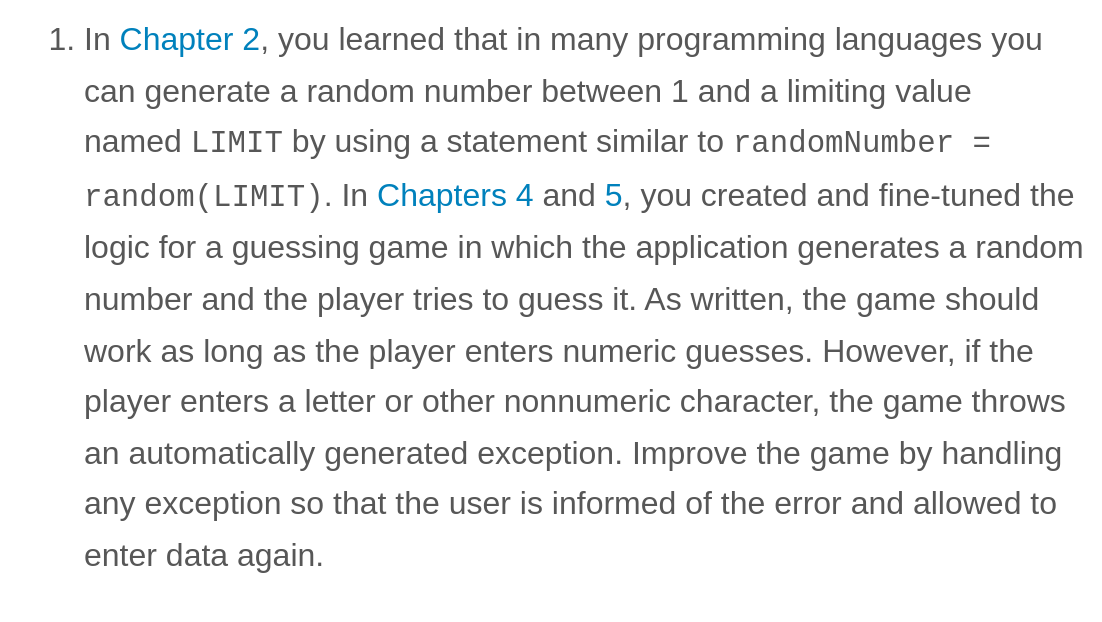 <mxfile>
    <diagram id="Dq91p7MvKH8U86WS7O9I" name="Page-1">
        <mxGraphModel dx="276" dy="706" grid="1" gridSize="10" guides="1" tooltips="1" connect="1" arrows="1" fold="1" page="1" pageScale="1" pageWidth="850" pageHeight="1100" math="0" shadow="0">
            <root>
                <mxCell id="0"/>
                <mxCell id="1" parent="0"/>
                <mxCell id="2" value="&lt;ol id=&quot;GDVVFLNMRVJG4ZB8H361&quot; class=&quot;decimal shortanswer&quot; style=&quot;box-sizing: border-box; line-height: 1.8; color: rgb(87, 87, 87); padding: 0px 0px 0px 40px; clear: left; margin: 0px 0px 11px; list-style-type: decimal; font-size: 16px; font-style: normal; font-weight: 400; letter-spacing: normal; text-indent: 0px; text-transform: none; word-spacing: 0px; background-color: rgb(255, 255, 255);&quot;&gt;&lt;li id=&quot;SFNLYYZCLS7VUSL5X587&quot; style=&quot;box-sizing: border-box ; font-family: , &amp;quot;cambria&amp;quot; , &amp;quot;times new roman&amp;quot; , &amp;quot;times&amp;quot; , serif ; line-height: 1.6 ; color: rgb(87 , 87 , 87) ; margin: 0px 0px 10px ; padding: 0px ; list-style: decimal&quot;&gt;&lt;p id=&quot;DTXCUT61GJ3G6CBM4619&quot; style=&quot;box-sizing: border-box ; font-family: , &amp;quot;cambria&amp;quot; , &amp;quot;times new roman&amp;quot; , &amp;quot;times&amp;quot; , serif ; line-height: 1.6 ; color: rgb(87 , 87 , 87) ; margin: 0px ; padding: 0px&quot;&gt;In&lt;span&gt;&amp;nbsp;&lt;/span&gt;&lt;a style=&quot;box-sizing: border-box ; color: rgb(0 , 129 , 188) ; text-decoration: none ; background-color: transparent ; overflow-wrap: break-word&quot;&gt;Chapter 2&lt;/a&gt;, you learned that in many programming languages you can generate a random number between 1 and a limiting value named&lt;span&gt;&amp;nbsp;&lt;/span&gt;&lt;span class=&quot;monofont&quot; style=&quot;box-sizing: border-box ; font-family: &amp;quot;andale mono&amp;quot; , &amp;quot;courier new&amp;quot; , &amp;quot;courier&amp;quot; ; font-size: 15.36px&quot;&gt;LIMIT&lt;/span&gt;&lt;span&gt;&amp;nbsp;&lt;/span&gt;by using a statement similar to&lt;span&gt;&amp;nbsp;&lt;/span&gt;&lt;span class=&quot;monofont&quot; style=&quot;box-sizing: border-box ; font-family: &amp;quot;andale mono&amp;quot; , &amp;quot;courier new&amp;quot; , &amp;quot;courier&amp;quot; ; font-size: 15.36px&quot;&gt;randomNumber = random(LIMIT)&lt;/span&gt;. In&lt;span&gt;&amp;nbsp;&lt;/span&gt;&lt;a style=&quot;box-sizing: border-box ; color: rgb(0 , 129 , 188) ; text-decoration: none ; background-color: transparent ; overflow-wrap: break-word&quot;&gt;Chapters 4&lt;/a&gt;&lt;span&gt;&amp;nbsp;&lt;/span&gt;and&lt;span&gt;&amp;nbsp;&lt;/span&gt;&lt;a style=&quot;box-sizing: border-box ; color: rgb(0 , 129 , 188) ; text-decoration: none ; background-color: transparent ; overflow-wrap: break-word&quot;&gt;5&lt;/a&gt;, you created and fine-tuned the logic for a guessing game in which the application generates a random number and the player tries to guess it. As written, the game should work as long as the player enters numeric guesses. However, if the player enters a letter or other nonnumeric character, the game throws an automatically generated exception. Improve the game by handling any exception so that the user is informed of the error and allowed to enter data again.&lt;/p&gt;&lt;/li&gt;&lt;/ol&gt;" style="text;whiteSpace=wrap;html=1;" vertex="1" parent="1">
                    <mxGeometry x="120" y="160" width="550" height="310" as="geometry"/>
                </mxCell>
            </root>
        </mxGraphModel>
    </diagram>
</mxfile>